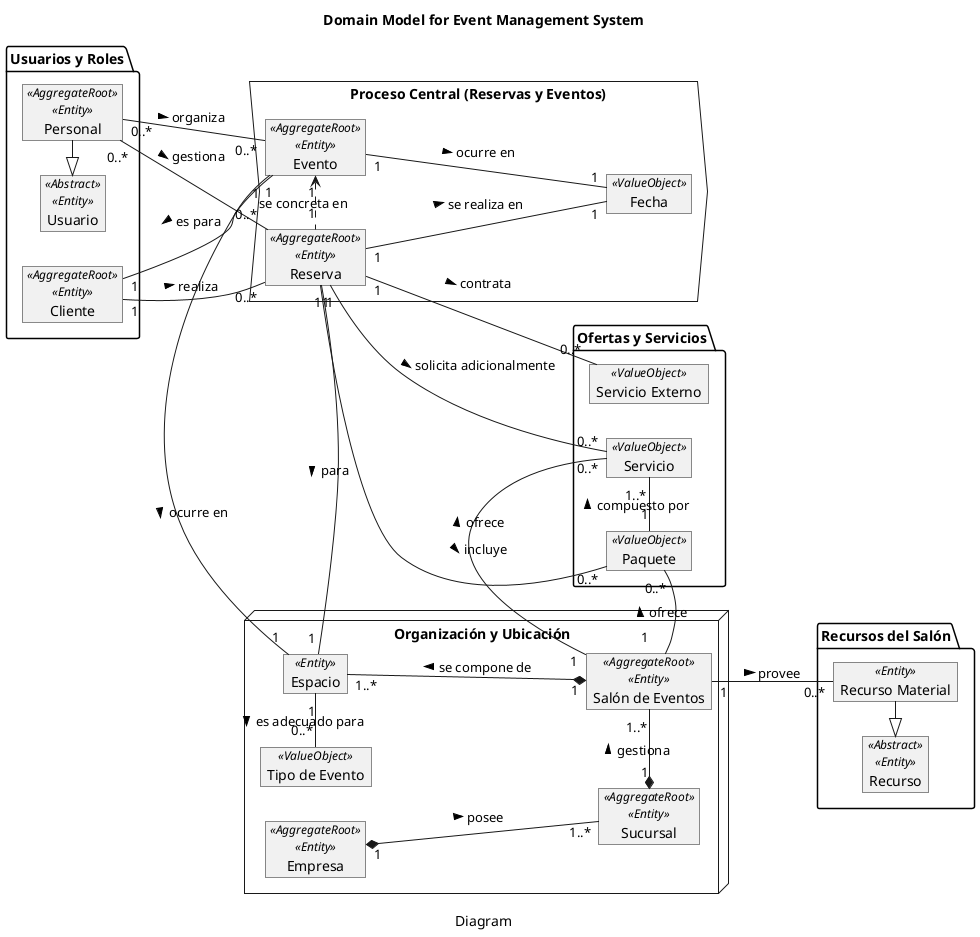 @startuml domain
title "Domain Model for Event Management System"
caption Diagram
hide empty members
left to right direction
' skinparam linetype polyline
' skinparam linetype ortho
' !pragma layout smetana

' === Domain Models ===

package "Usuarios y Roles" {
  object "Usuario" as User <<Abstract>> <<Entity>>
  object "Cliente" as Client <<AggregateRoot>> <<Entity>>
  object "Personal" as Staff <<AggregateRoot>> <<Entity>>
}

package "Proceso Central (Reservas y Eventos)" <<Process>> {
  object "Reserva" as Reservation <<AggregateRoot>> <<Entity>>
  object "Evento" as Event <<AggregateRoot>> <<Entity>>
  object "Fecha" as EventDate <<ValueObject>>
}

package "Ofertas y Servicios" {
  object "Paquete" as Package <<ValueObject>>
  object "Servicio" as Service <<ValueObject>>
  object "Servicio Externo" as ExternalService <<ValueObject>>
}

package "Recursos del Salón" {
  object "Recurso" as Resource <<Abstract>> <<Entity>>
  object "Recurso Material" as MaterialResource <<Entity>>
}

package "Organización y Ubicación" <<Node>> {
  object "Empresa" as Company <<AggregateRoot>> <<Entity>>
  object "Sucursal" as Branch <<AggregateRoot>> <<Entity>>
  object "Salón de Eventos" as EventsHall <<AggregateRoot>> <<Entity>>
  object "Espacio" as Space <<Entity>>
  object "Tipo de Evento" as EventType <<ValueObject>>
}

' === Associations & Relationships ===

' Organization Hierarchy
Company "1" *-down- "1..*" Branch : posee >
Branch "1" *-right- "1..*" EventsHall : gestiona >
EventsHall "1" *-up- "1..*" Space : se compone de >

' Event Management
Space "1" -left-- "0..*" EventType : es adecuado para >

' User Hierarchy
User <|-right- Staff

' Main Workflow: Client -> Reservation -> Event
Client "1" -- "0..*" Reservation : realiza >

Reservation "1" -- "1" Space : para >
Reservation "1" -down- "1" EventDate : se realiza en >
Reservation "1" .left.> "1" Event : se concreta en

Event "1" -left- "1" Space : ocurre en >
Event "1" -left- "1" EventDate : ocurre en >
Event "1" -- "1" Client : es para >

' Staff
Staff "0..*" -- "0..*" Event : organiza >
Staff "0..*" -- "0..*" Reservation : gestiona >

' Deals & Offers
Reservation "1" -- "0..*" Package : incluye >
Reservation "1" -- "0..*" Service : solicita adicionalmente >
Reservation "1" -right- "0..*" ExternalService : contrata >

' Package Composition
Package "1" -left- "1..*" Service : compuesto por >

' Services and Packages
EventsHall "1" -left- "0..*" Package : ofrece >
EventsHall "1" -- "0..*" Service : ofrece >

' Resources
Resource <|-right- MaterialResource
EventsHall "1" -- "0..*" MaterialResource : provee >

@enduml
